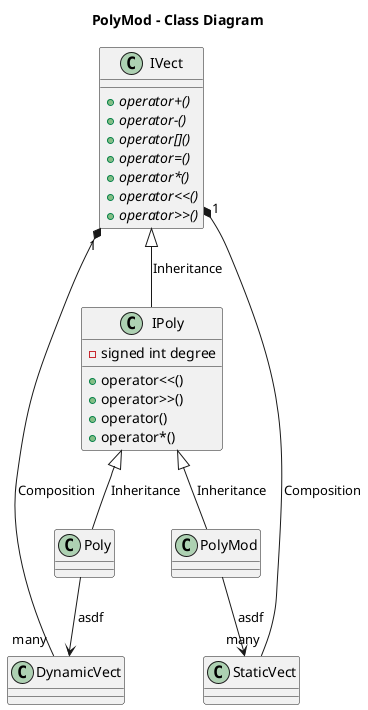 @startuml

title PolyMod - Class Diagram


class IVect {
  +{abstract} operator+()
  +{abstract} operator-()
  +{abstract} operator[]()
  +{abstract} operator=()
  +{abstract} operator*()
  +{abstract} operator<<()
  +{abstract} operator>>()

}

class IPoly {
  -signed int degree
  +operator<<()
  +operator>>()
  +operator()
  +operator*()
}

class StaticVect {

}

class DynamicVect {

}

class PolyMod {

}

class Poly {

}

IPoly <|-down- Poly: Inheritance
IPoly <|-down- PolyMod: Inheritance
IVect <|-down- IPoly: Inheritance
IVect "1" *-down- "many" StaticVect: Composition
IVect "1" *-down- "many" DynamicVect: Composition
StaticVect <-up- PolyMod: asdf
DynamicVect <-up- Poly : asdf

@enduml